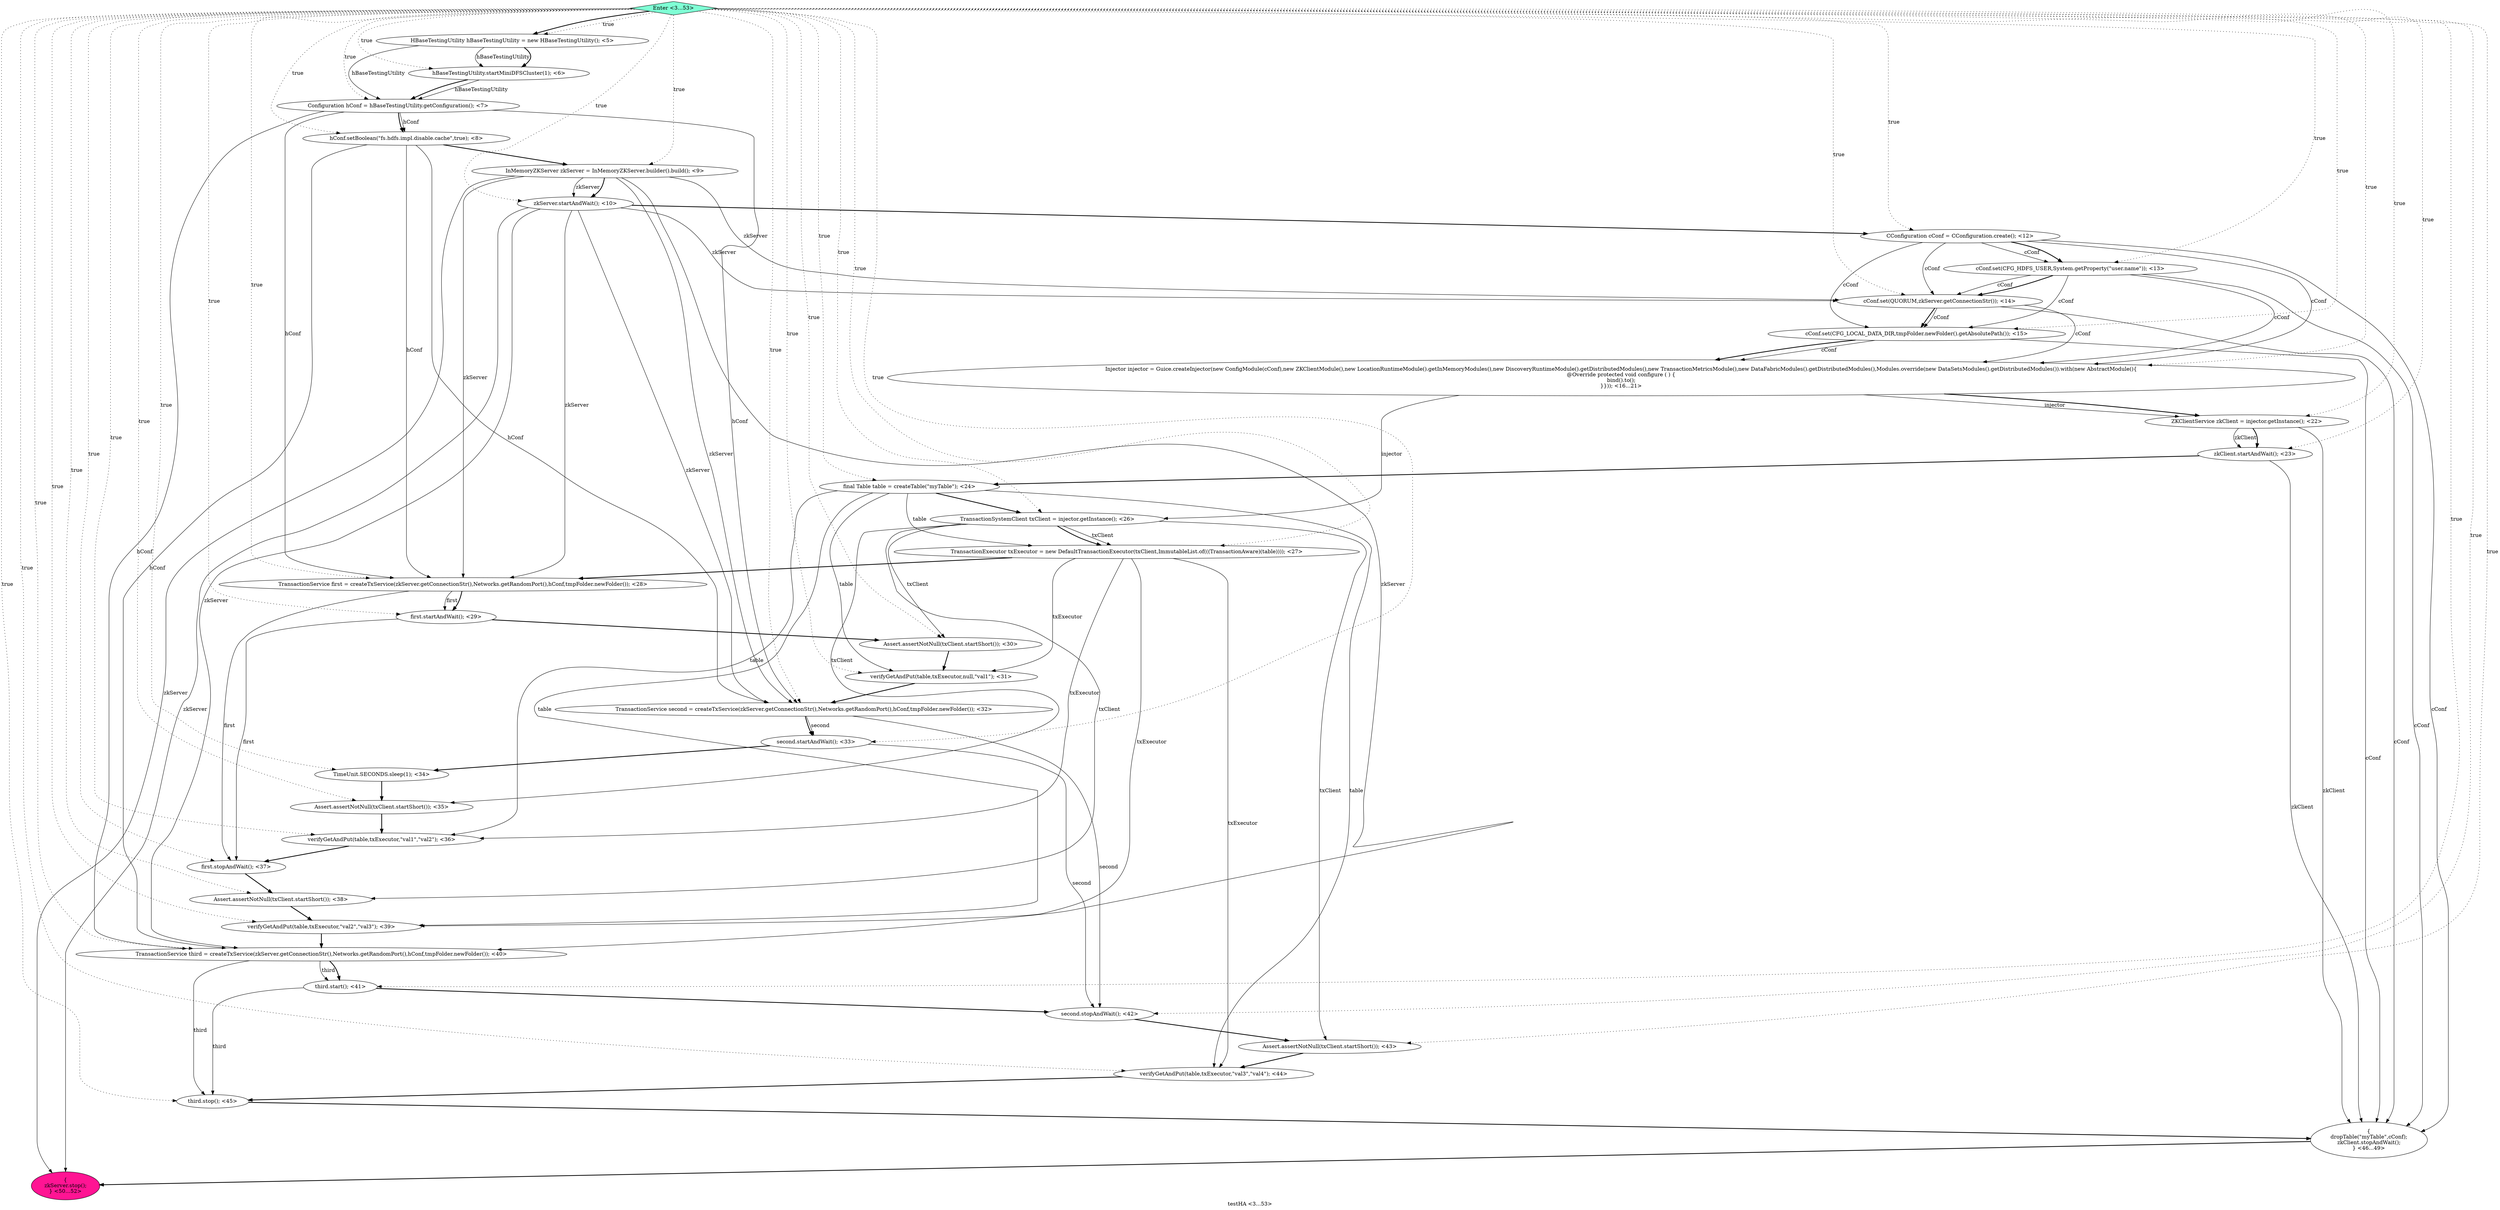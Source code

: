 digraph PDG {
label = "testHA <3...53>";
0.7 [style = filled, label = "cConf.set(CFG_HDFS_USER,System.getProperty(\"user.name\")); <13>", fillcolor = white, shape = ellipse];
0.30 [style = filled, label = "second.stopAndWait(); <42>", fillcolor = white, shape = ellipse];
0.3 [style = filled, label = "hConf.setBoolean(\"fs.hdfs.impl.disable.cache\",true); <8>", fillcolor = white, shape = ellipse];
0.6 [style = filled, label = "CConfiguration cConf = CConfiguration.create(); <12>", fillcolor = white, shape = ellipse];
0.15 [style = filled, label = "TransactionExecutor txExecutor = new DefaultTransactionExecutor(txClient,ImmutableList.of(((TransactionAware)(table)))); <27>", fillcolor = white, shape = ellipse];
0.26 [style = filled, label = "Assert.assertNotNull(txClient.startShort()); <38>", fillcolor = white, shape = ellipse];
0.22 [style = filled, label = "TimeUnit.SECONDS.sleep(1); <34>", fillcolor = white, shape = ellipse];
0.16 [style = filled, label = "TransactionService first = createTxService(zkServer.getConnectionStr(),Networks.getRandomPort(),hConf,tmpFolder.newFolder()); <28>", fillcolor = white, shape = ellipse];
0.28 [style = filled, label = "TransactionService third = createTxService(zkServer.getConnectionStr(),Networks.getRandomPort(),hConf,tmpFolder.newFolder()); <40>", fillcolor = white, shape = ellipse];
0.11 [style = filled, label = "ZKClientService zkClient = injector.getInstance(); <22>", fillcolor = white, shape = ellipse];
0.10 [style = filled, label = "Injector injector = Guice.createInjector(new ConfigModule(cConf),new ZKClientModule(),new LocationRuntimeModule().getInMemoryModules(),new DiscoveryRuntimeModule().getDistributedModules(),new TransactionMetricsModule(),new DataFabricModules().getDistributedModules(),Modules.override(new DataSetsModules().getDistributedModules()).with(new AbstractModule(){
@Override protected void configure ( ) {
bind().to();
}})); <16...21>", fillcolor = white, shape = ellipse];
0.36 [style = filled, label = "Enter <3...53>", fillcolor = aquamarine, shape = diamond];
0.2 [style = filled, label = "Configuration hConf = hBaseTestingUtility.getConfiguration(); <7>", fillcolor = white, shape = ellipse];
0.13 [style = filled, label = "final Table table = createTable(\"myTable\"); <24>", fillcolor = white, shape = ellipse];
0.29 [style = filled, label = "third.start(); <41>", fillcolor = white, shape = ellipse];
0.1 [style = filled, label = "hBaseTestingUtility.startMiniDFSCluster(1); <6>", fillcolor = white, shape = ellipse];
0.24 [style = filled, label = "verifyGetAndPut(table,txExecutor,\"val1\",\"val2\"); <36>", fillcolor = white, shape = ellipse];
0.32 [style = filled, label = "verifyGetAndPut(table,txExecutor,\"val3\",\"val4\"); <44>", fillcolor = white, shape = ellipse];
0.17 [style = filled, label = "first.startAndWait(); <29>", fillcolor = white, shape = ellipse];
0.31 [style = filled, label = "Assert.assertNotNull(txClient.startShort()); <43>", fillcolor = white, shape = ellipse];
0.8 [style = filled, label = "cConf.set(QUORUM,zkServer.getConnectionStr()); <14>", fillcolor = white, shape = ellipse];
0.9 [style = filled, label = "cConf.set(CFG_LOCAL_DATA_DIR,tmpFolder.newFolder().getAbsolutePath()); <15>", fillcolor = white, shape = ellipse];
0.4 [style = filled, label = "InMemoryZKServer zkServer = InMemoryZKServer.builder().build(); <9>", fillcolor = white, shape = ellipse];
0.5 [style = filled, label = "zkServer.startAndWait(); <10>", fillcolor = white, shape = ellipse];
0.27 [style = filled, label = "verifyGetAndPut(table,txExecutor,\"val2\",\"val3\"); <39>", fillcolor = white, shape = ellipse];
0.21 [style = filled, label = "second.startAndWait(); <33>", fillcolor = white, shape = ellipse];
0.34 [style = filled, label = "{
dropTable(\"myTable\",cConf);
zkClient.stopAndWait();
} <46...49>", fillcolor = white, shape = ellipse];
0.0 [style = filled, label = "HBaseTestingUtility hBaseTestingUtility = new HBaseTestingUtility(); <5>", fillcolor = white, shape = ellipse];
0.35 [style = filled, label = "{
zkServer.stop();
} <50...52>", fillcolor = deeppink, shape = ellipse];
0.23 [style = filled, label = "Assert.assertNotNull(txClient.startShort()); <35>", fillcolor = white, shape = ellipse];
0.25 [style = filled, label = "first.stopAndWait(); <37>", fillcolor = white, shape = ellipse];
0.20 [style = filled, label = "TransactionService second = createTxService(zkServer.getConnectionStr(),Networks.getRandomPort(),hConf,tmpFolder.newFolder()); <32>", fillcolor = white, shape = ellipse];
0.19 [style = filled, label = "verifyGetAndPut(table,txExecutor,null,\"val1\"); <31>", fillcolor = white, shape = ellipse];
0.12 [style = filled, label = "zkClient.startAndWait(); <23>", fillcolor = white, shape = ellipse];
0.33 [style = filled, label = "third.stop(); <45>", fillcolor = white, shape = ellipse];
0.14 [style = filled, label = "TransactionSystemClient txClient = injector.getInstance(); <26>", fillcolor = white, shape = ellipse];
0.18 [style = filled, label = "Assert.assertNotNull(txClient.startShort()); <30>", fillcolor = white, shape = ellipse];
0.0 -> 0.1 [style = solid, label="hBaseTestingUtility"];
0.0 -> 0.1 [style = bold, label=""];
0.0 -> 0.2 [style = solid, label="hBaseTestingUtility"];
0.1 -> 0.2 [style = solid, label="hBaseTestingUtility"];
0.1 -> 0.2 [style = bold, label=""];
0.2 -> 0.3 [style = solid, label="hConf"];
0.2 -> 0.3 [style = bold, label=""];
0.2 -> 0.16 [style = solid, label="hConf"];
0.2 -> 0.20 [style = solid, label="hConf"];
0.2 -> 0.28 [style = solid, label="hConf"];
0.3 -> 0.4 [style = bold, label=""];
0.3 -> 0.16 [style = solid, label="hConf"];
0.3 -> 0.20 [style = solid, label="hConf"];
0.3 -> 0.28 [style = solid, label="hConf"];
0.4 -> 0.5 [style = solid, label="zkServer"];
0.4 -> 0.5 [style = bold, label=""];
0.4 -> 0.8 [style = solid, label="zkServer"];
0.4 -> 0.16 [style = solid, label="zkServer"];
0.4 -> 0.20 [style = solid, label="zkServer"];
0.4 -> 0.28 [style = solid, label="zkServer"];
0.4 -> 0.35 [style = solid, label="zkServer"];
0.5 -> 0.6 [style = bold, label=""];
0.5 -> 0.8 [style = solid, label="zkServer"];
0.5 -> 0.16 [style = solid, label="zkServer"];
0.5 -> 0.20 [style = solid, label="zkServer"];
0.5 -> 0.28 [style = solid, label="zkServer"];
0.5 -> 0.35 [style = solid, label="zkServer"];
0.6 -> 0.7 [style = solid, label="cConf"];
0.6 -> 0.7 [style = bold, label=""];
0.6 -> 0.8 [style = solid, label="cConf"];
0.6 -> 0.9 [style = solid, label="cConf"];
0.6 -> 0.10 [style = solid, label="cConf"];
0.6 -> 0.34 [style = solid, label="cConf"];
0.7 -> 0.8 [style = solid, label="cConf"];
0.7 -> 0.8 [style = bold, label=""];
0.7 -> 0.9 [style = solid, label="cConf"];
0.7 -> 0.10 [style = solid, label="cConf"];
0.7 -> 0.34 [style = solid, label="cConf"];
0.8 -> 0.9 [style = solid, label="cConf"];
0.8 -> 0.9 [style = bold, label=""];
0.8 -> 0.10 [style = solid, label="cConf"];
0.8 -> 0.34 [style = solid, label="cConf"];
0.9 -> 0.10 [style = solid, label="cConf"];
0.9 -> 0.10 [style = bold, label=""];
0.9 -> 0.34 [style = solid, label="cConf"];
0.10 -> 0.11 [style = solid, label="injector"];
0.10 -> 0.11 [style = bold, label=""];
0.10 -> 0.14 [style = solid, label="injector"];
0.11 -> 0.12 [style = solid, label="zkClient"];
0.11 -> 0.12 [style = bold, label=""];
0.11 -> 0.34 [style = solid, label="zkClient"];
0.12 -> 0.13 [style = bold, label=""];
0.12 -> 0.34 [style = solid, label="zkClient"];
0.13 -> 0.14 [style = bold, label=""];
0.13 -> 0.15 [style = solid, label="table"];
0.13 -> 0.19 [style = solid, label="table"];
0.13 -> 0.24 [style = solid, label="table"];
0.13 -> 0.27 [style = solid, label="table"];
0.13 -> 0.32 [style = solid, label="table"];
0.14 -> 0.15 [style = solid, label="txClient"];
0.14 -> 0.15 [style = bold, label=""];
0.14 -> 0.18 [style = solid, label="txClient"];
0.14 -> 0.23 [style = solid, label="txClient"];
0.14 -> 0.26 [style = solid, label="txClient"];
0.14 -> 0.31 [style = solid, label="txClient"];
0.15 -> 0.16 [style = bold, label=""];
0.15 -> 0.19 [style = solid, label="txExecutor"];
0.15 -> 0.24 [style = solid, label="txExecutor"];
0.15 -> 0.27 [style = solid, label="txExecutor"];
0.15 -> 0.32 [style = solid, label="txExecutor"];
0.16 -> 0.17 [style = solid, label="first"];
0.16 -> 0.17 [style = bold, label=""];
0.16 -> 0.25 [style = solid, label="first"];
0.17 -> 0.18 [style = bold, label=""];
0.17 -> 0.25 [style = solid, label="first"];
0.18 -> 0.19 [style = bold, label=""];
0.19 -> 0.20 [style = bold, label=""];
0.20 -> 0.21 [style = solid, label="second"];
0.20 -> 0.21 [style = bold, label=""];
0.20 -> 0.30 [style = solid, label="second"];
0.21 -> 0.22 [style = bold, label=""];
0.21 -> 0.30 [style = solid, label="second"];
0.22 -> 0.23 [style = bold, label=""];
0.23 -> 0.24 [style = bold, label=""];
0.24 -> 0.25 [style = bold, label=""];
0.25 -> 0.26 [style = bold, label=""];
0.26 -> 0.27 [style = bold, label=""];
0.27 -> 0.28 [style = bold, label=""];
0.28 -> 0.29 [style = solid, label="third"];
0.28 -> 0.29 [style = bold, label=""];
0.28 -> 0.33 [style = solid, label="third"];
0.29 -> 0.30 [style = bold, label=""];
0.29 -> 0.33 [style = solid, label="third"];
0.30 -> 0.31 [style = bold, label=""];
0.31 -> 0.32 [style = bold, label=""];
0.32 -> 0.33 [style = bold, label=""];
0.33 -> 0.34 [style = bold, label=""];
0.34 -> 0.35 [style = bold, label=""];
0.36 -> 0.0 [style = dotted, label="true"];
0.36 -> 0.0 [style = bold, label=""];
0.36 -> 0.1 [style = dotted, label="true"];
0.36 -> 0.2 [style = dotted, label="true"];
0.36 -> 0.3 [style = dotted, label="true"];
0.36 -> 0.4 [style = dotted, label="true"];
0.36 -> 0.5 [style = dotted, label="true"];
0.36 -> 0.6 [style = dotted, label="true"];
0.36 -> 0.7 [style = dotted, label="true"];
0.36 -> 0.8 [style = dotted, label="true"];
0.36 -> 0.9 [style = dotted, label="true"];
0.36 -> 0.10 [style = dotted, label="true"];
0.36 -> 0.11 [style = dotted, label="true"];
0.36 -> 0.12 [style = dotted, label="true"];
0.36 -> 0.13 [style = dotted, label="true"];
0.36 -> 0.14 [style = dotted, label="true"];
0.36 -> 0.15 [style = dotted, label="true"];
0.36 -> 0.16 [style = dotted, label="true"];
0.36 -> 0.17 [style = dotted, label="true"];
0.36 -> 0.18 [style = dotted, label="true"];
0.36 -> 0.19 [style = dotted, label="true"];
0.36 -> 0.20 [style = dotted, label="true"];
0.36 -> 0.21 [style = dotted, label="true"];
0.36 -> 0.22 [style = dotted, label="true"];
0.36 -> 0.23 [style = dotted, label="true"];
0.36 -> 0.24 [style = dotted, label="true"];
0.36 -> 0.25 [style = dotted, label="true"];
0.36 -> 0.26 [style = dotted, label="true"];
0.36 -> 0.27 [style = dotted, label="true"];
0.36 -> 0.28 [style = dotted, label="true"];
0.36 -> 0.29 [style = dotted, label="true"];
0.36 -> 0.30 [style = dotted, label="true"];
0.36 -> 0.31 [style = dotted, label="true"];
0.36 -> 0.32 [style = dotted, label="true"];
0.36 -> 0.33 [style = dotted, label="true"];
}
